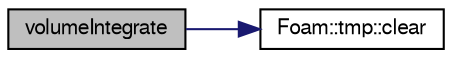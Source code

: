 digraph "volumeIntegrate"
{
  bgcolor="transparent";
  edge [fontname="FreeSans",fontsize="10",labelfontname="FreeSans",labelfontsize="10"];
  node [fontname="FreeSans",fontsize="10",shape=record];
  rankdir="LR";
  Node26638 [label="volumeIntegrate",height=0.2,width=0.4,color="black", fillcolor="grey75", style="filled", fontcolor="black"];
  Node26638 -> Node26639 [color="midnightblue",fontsize="10",style="solid",fontname="FreeSans"];
  Node26639 [label="Foam::tmp::clear",height=0.2,width=0.4,color="black",URL="$a25962.html#adf1d9633e64d0de6a36e0af17ccd8163",tooltip="If object pointer points to valid object: "];
}
